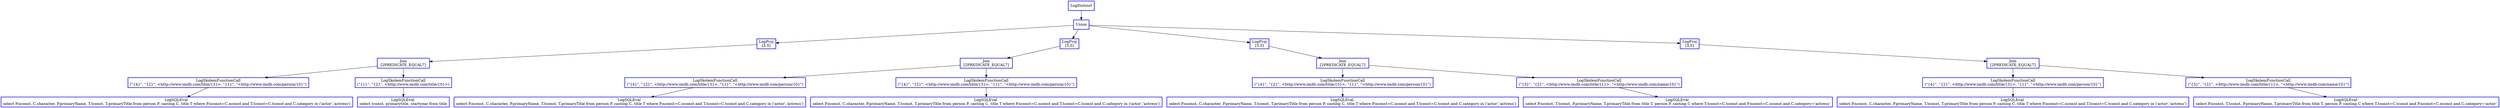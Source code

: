 digraph  g{
node [shape=rectangle, color=black, fontcolor=black, style=bold]
0 [label="LogDistinct" , color = blue] ; 
1 [label="Union", color = blue] ; 
0 -> 1 ; 
2 [label="LogProj
[3,5]" , color = blue] ; 
1 -> 2 ; 
3 [label="Join\n [2PREDICATE_EQUAL7] ", color = blue] ; 
2 -> 3 ; 
4 [label="LogSkolemFunctionCall
(\"{4}\", \"{2}\", <http://www.imdb.com/title/{3}>, \"{1}\", \"<http://www.imdb.com/person/{0}\")" , color = blue] ; 
3 -> 4 ; 
5 [label="LogSQLEval 
select P.nconst, C.character, P.primaryName, T.tconst, T.primaryTitle from person P, casting C, title T where P.nconst=C.nconst and T.tconst=C.tconst and C.category in ('actor','actress')", color = blue] ; 
4 -> 5 ; 
6 [label="LogSkolemFunctionCall
(\"{1}\", \"{2}\", <http://www.imdb.com/title/{0}>)" , color = blue] ; 
3 -> 6 ; 
7 [label="LogSQLEval 
select tconst, primarytitle, startyear from title", color = blue] ; 
6 -> 7 ; 
9 [label="LogProj
[3,5]" , color = blue] ; 
1 -> 9 ; 
10 [label="Join\n [2PREDICATE_EQUAL7] ", color = blue] ; 
9 -> 10 ; 
11 [label="LogSkolemFunctionCall
(\"{4}\", \"{2}\", <http://www.imdb.com/title/{3}>, \"{1}\", \"<http://www.imdb.com/person/{0}\")" , color = blue] ; 
10 -> 11 ; 
12 [label="LogSQLEval 
select P.nconst, C.character, P.primaryName, T.tconst, T.primaryTitle from person P, casting C, title T where P.nconst=C.nconst and T.tconst=C.tconst and C.category in ('actor','actress')", color = blue] ; 
11 -> 12 ; 
13 [label="LogSkolemFunctionCall
(\"{4}\", \"{2}\", <http://www.imdb.com/title/{3}>, \"{1}\", \"<http://www.imdb.com/person/{0}\")" , color = blue] ; 
10 -> 13 ; 
14 [label="LogSQLEval 
select P.nconst, C.character, P.primaryName, T.tconst, T.primaryTitle from person P, casting C, title T where P.nconst=C.nconst and T.tconst=C.tconst and C.category in ('actor','actress')", color = blue] ; 
13 -> 14 ; 
16 [label="LogProj
[3,5]" , color = blue] ; 
1 -> 16 ; 
17 [label="Join\n [2PREDICATE_EQUAL7] ", color = blue] ; 
16 -> 17 ; 
18 [label="LogSkolemFunctionCall
(\"{4}\", \"{2}\", <http://www.imdb.com/title/{3}>, \"{1}\", \"<http://www.imdb.com/person/{0}\")" , color = blue] ; 
17 -> 18 ; 
19 [label="LogSQLEval 
select P.nconst, C.character, P.primaryName, T.tconst, T.primaryTitle from person P, casting C, title T where P.nconst=C.nconst and T.tconst=C.tconst and C.category in ('actor','actress')", color = blue] ; 
18 -> 19 ; 
20 [label="LogSkolemFunctionCall
(\"{3}\", \"{2}\", <http://www.imdb.com/title/{1}>, \"<http://www.imdb.com/name/{0}\")" , color = blue] ; 
17 -> 20 ; 
21 [label="LogSQLEval 
select P.nconst, T.tconst, P.primaryName, T.primaryTitle from title T, person P, casting C where T.tconst=C.tconst and P.nconst=C.nconst and C.category='actress'", color = blue] ; 
20 -> 21 ; 
23 [label="LogProj
[3,5]" , color = blue] ; 
1 -> 23 ; 
24 [label="Join\n [2PREDICATE_EQUAL7] ", color = blue] ; 
23 -> 24 ; 
25 [label="LogSkolemFunctionCall
(\"{4}\", \"{2}\", <http://www.imdb.com/title/{3}>, \"{1}\", \"<http://www.imdb.com/person/{0}\")" , color = blue] ; 
24 -> 25 ; 
26 [label="LogSQLEval 
select P.nconst, C.character, P.primaryName, T.tconst, T.primaryTitle from person P, casting C, title T where P.nconst=C.nconst and T.tconst=C.tconst and C.category in ('actor','actress')", color = blue] ; 
25 -> 26 ; 
27 [label="LogSkolemFunctionCall
(\"{3}\", \"{2}\", <http://www.imdb.com/title/{1}>, \"<http://www.imdb.com/name/{0}\")" , color = blue] ; 
24 -> 27 ; 
28 [label="LogSQLEval 
select P.nconst, T.tconst, P.primaryName, T.primaryTitle from title T, person P, casting C where T.tconst=C.tconst and P.nconst=C.nconst and C.category='actor'", color = blue] ; 
27 -> 28 ; 
}

